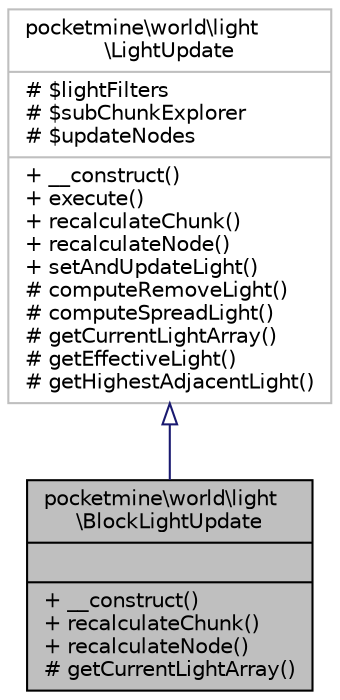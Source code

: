 digraph "pocketmine\world\light\BlockLightUpdate"
{
 // INTERACTIVE_SVG=YES
 // LATEX_PDF_SIZE
  edge [fontname="Helvetica",fontsize="10",labelfontname="Helvetica",labelfontsize="10"];
  node [fontname="Helvetica",fontsize="10",shape=record];
  Node1 [label="{pocketmine\\world\\light\l\\BlockLightUpdate\n||+ __construct()\l+ recalculateChunk()\l+ recalculateNode()\l# getCurrentLightArray()\l}",height=0.2,width=0.4,color="black", fillcolor="grey75", style="filled", fontcolor="black",tooltip=" "];
  Node2 -> Node1 [dir="back",color="midnightblue",fontsize="10",style="solid",arrowtail="onormal",fontname="Helvetica"];
  Node2 [label="{pocketmine\\world\\light\l\\LightUpdate\n|# $lightFilters\l# $subChunkExplorer\l# $updateNodes\l|+ __construct()\l+ execute()\l+ recalculateChunk()\l+ recalculateNode()\l+ setAndUpdateLight()\l# computeRemoveLight()\l# computeSpreadLight()\l# getCurrentLightArray()\l# getEffectiveLight()\l# getHighestAdjacentLight()\l}",height=0.2,width=0.4,color="grey75", fillcolor="white", style="filled",URL="$d4/dfe/classpocketmine_1_1world_1_1light_1_1_light_update.html",tooltip=" "];
}

